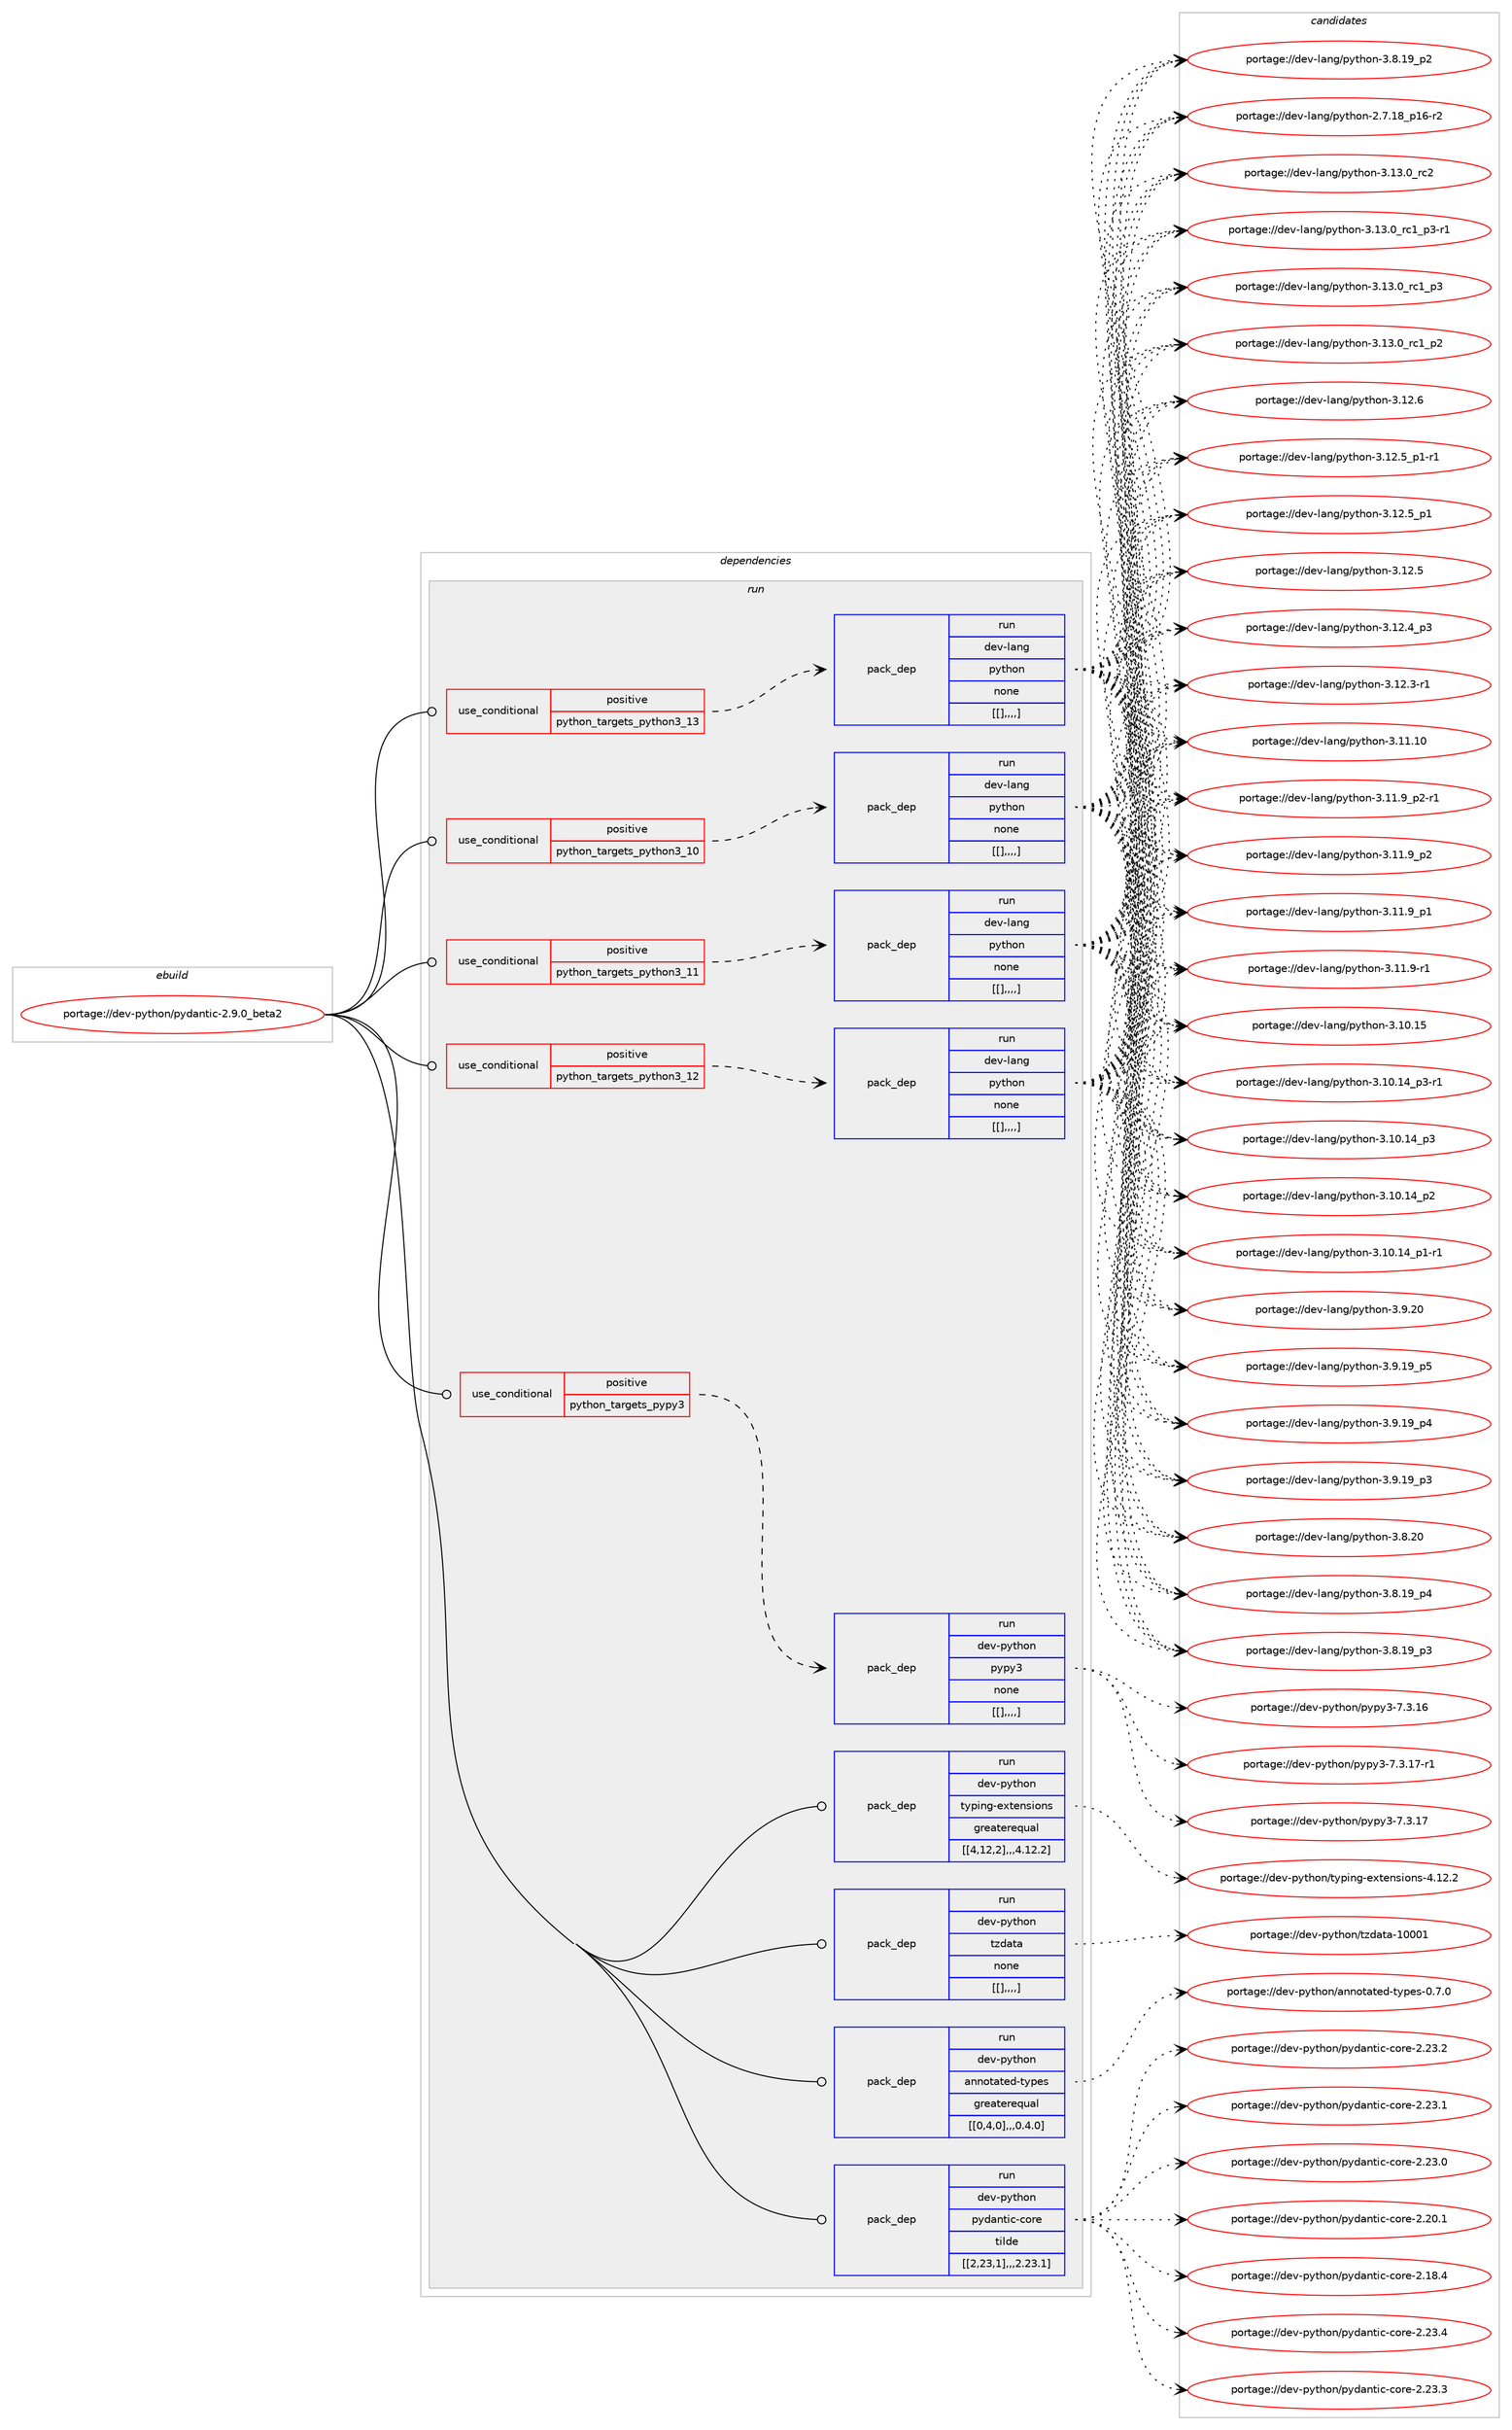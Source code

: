 digraph prolog {

# *************
# Graph options
# *************

newrank=true;
concentrate=true;
compound=true;
graph [rankdir=LR,fontname=Helvetica,fontsize=10,ranksep=1.5];#, ranksep=2.5, nodesep=0.2];
edge  [arrowhead=vee];
node  [fontname=Helvetica,fontsize=10];

# **********
# The ebuild
# **********

subgraph cluster_leftcol {
color=gray;
label=<<i>ebuild</i>>;
id [label="portage://dev-python/pydantic-2.9.0_beta2", color=red, width=4, href="../dev-python/pydantic-2.9.0_beta2.svg"];
}

# ****************
# The dependencies
# ****************

subgraph cluster_midcol {
color=gray;
label=<<i>dependencies</i>>;
subgraph cluster_compile {
fillcolor="#eeeeee";
style=filled;
label=<<i>compile</i>>;
}
subgraph cluster_compileandrun {
fillcolor="#eeeeee";
style=filled;
label=<<i>compile and run</i>>;
}
subgraph cluster_run {
fillcolor="#eeeeee";
style=filled;
label=<<i>run</i>>;
subgraph cond37557 {
dependency157684 [label=<<TABLE BORDER="0" CELLBORDER="1" CELLSPACING="0" CELLPADDING="4"><TR><TD ROWSPAN="3" CELLPADDING="10">use_conditional</TD></TR><TR><TD>positive</TD></TR><TR><TD>python_targets_pypy3</TD></TR></TABLE>>, shape=none, color=red];
subgraph pack118907 {
dependency157685 [label=<<TABLE BORDER="0" CELLBORDER="1" CELLSPACING="0" CELLPADDING="4" WIDTH="220"><TR><TD ROWSPAN="6" CELLPADDING="30">pack_dep</TD></TR><TR><TD WIDTH="110">run</TD></TR><TR><TD>dev-python</TD></TR><TR><TD>pypy3</TD></TR><TR><TD>none</TD></TR><TR><TD>[[],,,,]</TD></TR></TABLE>>, shape=none, color=blue];
}
dependency157684:e -> dependency157685:w [weight=20,style="dashed",arrowhead="vee"];
}
id:e -> dependency157684:w [weight=20,style="solid",arrowhead="odot"];
subgraph cond37558 {
dependency157686 [label=<<TABLE BORDER="0" CELLBORDER="1" CELLSPACING="0" CELLPADDING="4"><TR><TD ROWSPAN="3" CELLPADDING="10">use_conditional</TD></TR><TR><TD>positive</TD></TR><TR><TD>python_targets_python3_10</TD></TR></TABLE>>, shape=none, color=red];
subgraph pack118908 {
dependency157687 [label=<<TABLE BORDER="0" CELLBORDER="1" CELLSPACING="0" CELLPADDING="4" WIDTH="220"><TR><TD ROWSPAN="6" CELLPADDING="30">pack_dep</TD></TR><TR><TD WIDTH="110">run</TD></TR><TR><TD>dev-lang</TD></TR><TR><TD>python</TD></TR><TR><TD>none</TD></TR><TR><TD>[[],,,,]</TD></TR></TABLE>>, shape=none, color=blue];
}
dependency157686:e -> dependency157687:w [weight=20,style="dashed",arrowhead="vee"];
}
id:e -> dependency157686:w [weight=20,style="solid",arrowhead="odot"];
subgraph cond37559 {
dependency157688 [label=<<TABLE BORDER="0" CELLBORDER="1" CELLSPACING="0" CELLPADDING="4"><TR><TD ROWSPAN="3" CELLPADDING="10">use_conditional</TD></TR><TR><TD>positive</TD></TR><TR><TD>python_targets_python3_11</TD></TR></TABLE>>, shape=none, color=red];
subgraph pack118909 {
dependency157689 [label=<<TABLE BORDER="0" CELLBORDER="1" CELLSPACING="0" CELLPADDING="4" WIDTH="220"><TR><TD ROWSPAN="6" CELLPADDING="30">pack_dep</TD></TR><TR><TD WIDTH="110">run</TD></TR><TR><TD>dev-lang</TD></TR><TR><TD>python</TD></TR><TR><TD>none</TD></TR><TR><TD>[[],,,,]</TD></TR></TABLE>>, shape=none, color=blue];
}
dependency157688:e -> dependency157689:w [weight=20,style="dashed",arrowhead="vee"];
}
id:e -> dependency157688:w [weight=20,style="solid",arrowhead="odot"];
subgraph cond37560 {
dependency157690 [label=<<TABLE BORDER="0" CELLBORDER="1" CELLSPACING="0" CELLPADDING="4"><TR><TD ROWSPAN="3" CELLPADDING="10">use_conditional</TD></TR><TR><TD>positive</TD></TR><TR><TD>python_targets_python3_12</TD></TR></TABLE>>, shape=none, color=red];
subgraph pack118910 {
dependency157691 [label=<<TABLE BORDER="0" CELLBORDER="1" CELLSPACING="0" CELLPADDING="4" WIDTH="220"><TR><TD ROWSPAN="6" CELLPADDING="30">pack_dep</TD></TR><TR><TD WIDTH="110">run</TD></TR><TR><TD>dev-lang</TD></TR><TR><TD>python</TD></TR><TR><TD>none</TD></TR><TR><TD>[[],,,,]</TD></TR></TABLE>>, shape=none, color=blue];
}
dependency157690:e -> dependency157691:w [weight=20,style="dashed",arrowhead="vee"];
}
id:e -> dependency157690:w [weight=20,style="solid",arrowhead="odot"];
subgraph cond37561 {
dependency157692 [label=<<TABLE BORDER="0" CELLBORDER="1" CELLSPACING="0" CELLPADDING="4"><TR><TD ROWSPAN="3" CELLPADDING="10">use_conditional</TD></TR><TR><TD>positive</TD></TR><TR><TD>python_targets_python3_13</TD></TR></TABLE>>, shape=none, color=red];
subgraph pack118911 {
dependency157693 [label=<<TABLE BORDER="0" CELLBORDER="1" CELLSPACING="0" CELLPADDING="4" WIDTH="220"><TR><TD ROWSPAN="6" CELLPADDING="30">pack_dep</TD></TR><TR><TD WIDTH="110">run</TD></TR><TR><TD>dev-lang</TD></TR><TR><TD>python</TD></TR><TR><TD>none</TD></TR><TR><TD>[[],,,,]</TD></TR></TABLE>>, shape=none, color=blue];
}
dependency157692:e -> dependency157693:w [weight=20,style="dashed",arrowhead="vee"];
}
id:e -> dependency157692:w [weight=20,style="solid",arrowhead="odot"];
subgraph pack118912 {
dependency157694 [label=<<TABLE BORDER="0" CELLBORDER="1" CELLSPACING="0" CELLPADDING="4" WIDTH="220"><TR><TD ROWSPAN="6" CELLPADDING="30">pack_dep</TD></TR><TR><TD WIDTH="110">run</TD></TR><TR><TD>dev-python</TD></TR><TR><TD>annotated-types</TD></TR><TR><TD>greaterequal</TD></TR><TR><TD>[[0,4,0],,,0.4.0]</TD></TR></TABLE>>, shape=none, color=blue];
}
id:e -> dependency157694:w [weight=20,style="solid",arrowhead="odot"];
subgraph pack118913 {
dependency157695 [label=<<TABLE BORDER="0" CELLBORDER="1" CELLSPACING="0" CELLPADDING="4" WIDTH="220"><TR><TD ROWSPAN="6" CELLPADDING="30">pack_dep</TD></TR><TR><TD WIDTH="110">run</TD></TR><TR><TD>dev-python</TD></TR><TR><TD>pydantic-core</TD></TR><TR><TD>tilde</TD></TR><TR><TD>[[2,23,1],,,2.23.1]</TD></TR></TABLE>>, shape=none, color=blue];
}
id:e -> dependency157695:w [weight=20,style="solid",arrowhead="odot"];
subgraph pack118914 {
dependency157696 [label=<<TABLE BORDER="0" CELLBORDER="1" CELLSPACING="0" CELLPADDING="4" WIDTH="220"><TR><TD ROWSPAN="6" CELLPADDING="30">pack_dep</TD></TR><TR><TD WIDTH="110">run</TD></TR><TR><TD>dev-python</TD></TR><TR><TD>typing-extensions</TD></TR><TR><TD>greaterequal</TD></TR><TR><TD>[[4,12,2],,,4.12.2]</TD></TR></TABLE>>, shape=none, color=blue];
}
id:e -> dependency157696:w [weight=20,style="solid",arrowhead="odot"];
subgraph pack118915 {
dependency157697 [label=<<TABLE BORDER="0" CELLBORDER="1" CELLSPACING="0" CELLPADDING="4" WIDTH="220"><TR><TD ROWSPAN="6" CELLPADDING="30">pack_dep</TD></TR><TR><TD WIDTH="110">run</TD></TR><TR><TD>dev-python</TD></TR><TR><TD>tzdata</TD></TR><TR><TD>none</TD></TR><TR><TD>[[],,,,]</TD></TR></TABLE>>, shape=none, color=blue];
}
id:e -> dependency157697:w [weight=20,style="solid",arrowhead="odot"];
}
}

# **************
# The candidates
# **************

subgraph cluster_choices {
rank=same;
color=gray;
label=<<i>candidates</i>>;

subgraph choice118907 {
color=black;
nodesep=1;
choice100101118451121211161041111104711212111212151455546514649554511449 [label="portage://dev-python/pypy3-7.3.17-r1", color=red, width=4,href="../dev-python/pypy3-7.3.17-r1.svg"];
choice10010111845112121116104111110471121211121215145554651464955 [label="portage://dev-python/pypy3-7.3.17", color=red, width=4,href="../dev-python/pypy3-7.3.17.svg"];
choice10010111845112121116104111110471121211121215145554651464954 [label="portage://dev-python/pypy3-7.3.16", color=red, width=4,href="../dev-python/pypy3-7.3.16.svg"];
dependency157685:e -> choice100101118451121211161041111104711212111212151455546514649554511449:w [style=dotted,weight="100"];
dependency157685:e -> choice10010111845112121116104111110471121211121215145554651464955:w [style=dotted,weight="100"];
dependency157685:e -> choice10010111845112121116104111110471121211121215145554651464954:w [style=dotted,weight="100"];
}
subgraph choice118908 {
color=black;
nodesep=1;
choice10010111845108971101034711212111610411111045514649514648951149950 [label="portage://dev-lang/python-3.13.0_rc2", color=red, width=4,href="../dev-lang/python-3.13.0_rc2.svg"];
choice1001011184510897110103471121211161041111104551464951464895114994995112514511449 [label="portage://dev-lang/python-3.13.0_rc1_p3-r1", color=red, width=4,href="../dev-lang/python-3.13.0_rc1_p3-r1.svg"];
choice100101118451089711010347112121116104111110455146495146489511499499511251 [label="portage://dev-lang/python-3.13.0_rc1_p3", color=red, width=4,href="../dev-lang/python-3.13.0_rc1_p3.svg"];
choice100101118451089711010347112121116104111110455146495146489511499499511250 [label="portage://dev-lang/python-3.13.0_rc1_p2", color=red, width=4,href="../dev-lang/python-3.13.0_rc1_p2.svg"];
choice10010111845108971101034711212111610411111045514649504654 [label="portage://dev-lang/python-3.12.6", color=red, width=4,href="../dev-lang/python-3.12.6.svg"];
choice1001011184510897110103471121211161041111104551464950465395112494511449 [label="portage://dev-lang/python-3.12.5_p1-r1", color=red, width=4,href="../dev-lang/python-3.12.5_p1-r1.svg"];
choice100101118451089711010347112121116104111110455146495046539511249 [label="portage://dev-lang/python-3.12.5_p1", color=red, width=4,href="../dev-lang/python-3.12.5_p1.svg"];
choice10010111845108971101034711212111610411111045514649504653 [label="portage://dev-lang/python-3.12.5", color=red, width=4,href="../dev-lang/python-3.12.5.svg"];
choice100101118451089711010347112121116104111110455146495046529511251 [label="portage://dev-lang/python-3.12.4_p3", color=red, width=4,href="../dev-lang/python-3.12.4_p3.svg"];
choice100101118451089711010347112121116104111110455146495046514511449 [label="portage://dev-lang/python-3.12.3-r1", color=red, width=4,href="../dev-lang/python-3.12.3-r1.svg"];
choice1001011184510897110103471121211161041111104551464949464948 [label="portage://dev-lang/python-3.11.10", color=red, width=4,href="../dev-lang/python-3.11.10.svg"];
choice1001011184510897110103471121211161041111104551464949465795112504511449 [label="portage://dev-lang/python-3.11.9_p2-r1", color=red, width=4,href="../dev-lang/python-3.11.9_p2-r1.svg"];
choice100101118451089711010347112121116104111110455146494946579511250 [label="portage://dev-lang/python-3.11.9_p2", color=red, width=4,href="../dev-lang/python-3.11.9_p2.svg"];
choice100101118451089711010347112121116104111110455146494946579511249 [label="portage://dev-lang/python-3.11.9_p1", color=red, width=4,href="../dev-lang/python-3.11.9_p1.svg"];
choice100101118451089711010347112121116104111110455146494946574511449 [label="portage://dev-lang/python-3.11.9-r1", color=red, width=4,href="../dev-lang/python-3.11.9-r1.svg"];
choice1001011184510897110103471121211161041111104551464948464953 [label="portage://dev-lang/python-3.10.15", color=red, width=4,href="../dev-lang/python-3.10.15.svg"];
choice100101118451089711010347112121116104111110455146494846495295112514511449 [label="portage://dev-lang/python-3.10.14_p3-r1", color=red, width=4,href="../dev-lang/python-3.10.14_p3-r1.svg"];
choice10010111845108971101034711212111610411111045514649484649529511251 [label="portage://dev-lang/python-3.10.14_p3", color=red, width=4,href="../dev-lang/python-3.10.14_p3.svg"];
choice10010111845108971101034711212111610411111045514649484649529511250 [label="portage://dev-lang/python-3.10.14_p2", color=red, width=4,href="../dev-lang/python-3.10.14_p2.svg"];
choice100101118451089711010347112121116104111110455146494846495295112494511449 [label="portage://dev-lang/python-3.10.14_p1-r1", color=red, width=4,href="../dev-lang/python-3.10.14_p1-r1.svg"];
choice10010111845108971101034711212111610411111045514657465048 [label="portage://dev-lang/python-3.9.20", color=red, width=4,href="../dev-lang/python-3.9.20.svg"];
choice100101118451089711010347112121116104111110455146574649579511253 [label="portage://dev-lang/python-3.9.19_p5", color=red, width=4,href="../dev-lang/python-3.9.19_p5.svg"];
choice100101118451089711010347112121116104111110455146574649579511252 [label="portage://dev-lang/python-3.9.19_p4", color=red, width=4,href="../dev-lang/python-3.9.19_p4.svg"];
choice100101118451089711010347112121116104111110455146574649579511251 [label="portage://dev-lang/python-3.9.19_p3", color=red, width=4,href="../dev-lang/python-3.9.19_p3.svg"];
choice10010111845108971101034711212111610411111045514656465048 [label="portage://dev-lang/python-3.8.20", color=red, width=4,href="../dev-lang/python-3.8.20.svg"];
choice100101118451089711010347112121116104111110455146564649579511252 [label="portage://dev-lang/python-3.8.19_p4", color=red, width=4,href="../dev-lang/python-3.8.19_p4.svg"];
choice100101118451089711010347112121116104111110455146564649579511251 [label="portage://dev-lang/python-3.8.19_p3", color=red, width=4,href="../dev-lang/python-3.8.19_p3.svg"];
choice100101118451089711010347112121116104111110455146564649579511250 [label="portage://dev-lang/python-3.8.19_p2", color=red, width=4,href="../dev-lang/python-3.8.19_p2.svg"];
choice100101118451089711010347112121116104111110455046554649569511249544511450 [label="portage://dev-lang/python-2.7.18_p16-r2", color=red, width=4,href="../dev-lang/python-2.7.18_p16-r2.svg"];
dependency157687:e -> choice10010111845108971101034711212111610411111045514649514648951149950:w [style=dotted,weight="100"];
dependency157687:e -> choice1001011184510897110103471121211161041111104551464951464895114994995112514511449:w [style=dotted,weight="100"];
dependency157687:e -> choice100101118451089711010347112121116104111110455146495146489511499499511251:w [style=dotted,weight="100"];
dependency157687:e -> choice100101118451089711010347112121116104111110455146495146489511499499511250:w [style=dotted,weight="100"];
dependency157687:e -> choice10010111845108971101034711212111610411111045514649504654:w [style=dotted,weight="100"];
dependency157687:e -> choice1001011184510897110103471121211161041111104551464950465395112494511449:w [style=dotted,weight="100"];
dependency157687:e -> choice100101118451089711010347112121116104111110455146495046539511249:w [style=dotted,weight="100"];
dependency157687:e -> choice10010111845108971101034711212111610411111045514649504653:w [style=dotted,weight="100"];
dependency157687:e -> choice100101118451089711010347112121116104111110455146495046529511251:w [style=dotted,weight="100"];
dependency157687:e -> choice100101118451089711010347112121116104111110455146495046514511449:w [style=dotted,weight="100"];
dependency157687:e -> choice1001011184510897110103471121211161041111104551464949464948:w [style=dotted,weight="100"];
dependency157687:e -> choice1001011184510897110103471121211161041111104551464949465795112504511449:w [style=dotted,weight="100"];
dependency157687:e -> choice100101118451089711010347112121116104111110455146494946579511250:w [style=dotted,weight="100"];
dependency157687:e -> choice100101118451089711010347112121116104111110455146494946579511249:w [style=dotted,weight="100"];
dependency157687:e -> choice100101118451089711010347112121116104111110455146494946574511449:w [style=dotted,weight="100"];
dependency157687:e -> choice1001011184510897110103471121211161041111104551464948464953:w [style=dotted,weight="100"];
dependency157687:e -> choice100101118451089711010347112121116104111110455146494846495295112514511449:w [style=dotted,weight="100"];
dependency157687:e -> choice10010111845108971101034711212111610411111045514649484649529511251:w [style=dotted,weight="100"];
dependency157687:e -> choice10010111845108971101034711212111610411111045514649484649529511250:w [style=dotted,weight="100"];
dependency157687:e -> choice100101118451089711010347112121116104111110455146494846495295112494511449:w [style=dotted,weight="100"];
dependency157687:e -> choice10010111845108971101034711212111610411111045514657465048:w [style=dotted,weight="100"];
dependency157687:e -> choice100101118451089711010347112121116104111110455146574649579511253:w [style=dotted,weight="100"];
dependency157687:e -> choice100101118451089711010347112121116104111110455146574649579511252:w [style=dotted,weight="100"];
dependency157687:e -> choice100101118451089711010347112121116104111110455146574649579511251:w [style=dotted,weight="100"];
dependency157687:e -> choice10010111845108971101034711212111610411111045514656465048:w [style=dotted,weight="100"];
dependency157687:e -> choice100101118451089711010347112121116104111110455146564649579511252:w [style=dotted,weight="100"];
dependency157687:e -> choice100101118451089711010347112121116104111110455146564649579511251:w [style=dotted,weight="100"];
dependency157687:e -> choice100101118451089711010347112121116104111110455146564649579511250:w [style=dotted,weight="100"];
dependency157687:e -> choice100101118451089711010347112121116104111110455046554649569511249544511450:w [style=dotted,weight="100"];
}
subgraph choice118909 {
color=black;
nodesep=1;
choice10010111845108971101034711212111610411111045514649514648951149950 [label="portage://dev-lang/python-3.13.0_rc2", color=red, width=4,href="../dev-lang/python-3.13.0_rc2.svg"];
choice1001011184510897110103471121211161041111104551464951464895114994995112514511449 [label="portage://dev-lang/python-3.13.0_rc1_p3-r1", color=red, width=4,href="../dev-lang/python-3.13.0_rc1_p3-r1.svg"];
choice100101118451089711010347112121116104111110455146495146489511499499511251 [label="portage://dev-lang/python-3.13.0_rc1_p3", color=red, width=4,href="../dev-lang/python-3.13.0_rc1_p3.svg"];
choice100101118451089711010347112121116104111110455146495146489511499499511250 [label="portage://dev-lang/python-3.13.0_rc1_p2", color=red, width=4,href="../dev-lang/python-3.13.0_rc1_p2.svg"];
choice10010111845108971101034711212111610411111045514649504654 [label="portage://dev-lang/python-3.12.6", color=red, width=4,href="../dev-lang/python-3.12.6.svg"];
choice1001011184510897110103471121211161041111104551464950465395112494511449 [label="portage://dev-lang/python-3.12.5_p1-r1", color=red, width=4,href="../dev-lang/python-3.12.5_p1-r1.svg"];
choice100101118451089711010347112121116104111110455146495046539511249 [label="portage://dev-lang/python-3.12.5_p1", color=red, width=4,href="../dev-lang/python-3.12.5_p1.svg"];
choice10010111845108971101034711212111610411111045514649504653 [label="portage://dev-lang/python-3.12.5", color=red, width=4,href="../dev-lang/python-3.12.5.svg"];
choice100101118451089711010347112121116104111110455146495046529511251 [label="portage://dev-lang/python-3.12.4_p3", color=red, width=4,href="../dev-lang/python-3.12.4_p3.svg"];
choice100101118451089711010347112121116104111110455146495046514511449 [label="portage://dev-lang/python-3.12.3-r1", color=red, width=4,href="../dev-lang/python-3.12.3-r1.svg"];
choice1001011184510897110103471121211161041111104551464949464948 [label="portage://dev-lang/python-3.11.10", color=red, width=4,href="../dev-lang/python-3.11.10.svg"];
choice1001011184510897110103471121211161041111104551464949465795112504511449 [label="portage://dev-lang/python-3.11.9_p2-r1", color=red, width=4,href="../dev-lang/python-3.11.9_p2-r1.svg"];
choice100101118451089711010347112121116104111110455146494946579511250 [label="portage://dev-lang/python-3.11.9_p2", color=red, width=4,href="../dev-lang/python-3.11.9_p2.svg"];
choice100101118451089711010347112121116104111110455146494946579511249 [label="portage://dev-lang/python-3.11.9_p1", color=red, width=4,href="../dev-lang/python-3.11.9_p1.svg"];
choice100101118451089711010347112121116104111110455146494946574511449 [label="portage://dev-lang/python-3.11.9-r1", color=red, width=4,href="../dev-lang/python-3.11.9-r1.svg"];
choice1001011184510897110103471121211161041111104551464948464953 [label="portage://dev-lang/python-3.10.15", color=red, width=4,href="../dev-lang/python-3.10.15.svg"];
choice100101118451089711010347112121116104111110455146494846495295112514511449 [label="portage://dev-lang/python-3.10.14_p3-r1", color=red, width=4,href="../dev-lang/python-3.10.14_p3-r1.svg"];
choice10010111845108971101034711212111610411111045514649484649529511251 [label="portage://dev-lang/python-3.10.14_p3", color=red, width=4,href="../dev-lang/python-3.10.14_p3.svg"];
choice10010111845108971101034711212111610411111045514649484649529511250 [label="portage://dev-lang/python-3.10.14_p2", color=red, width=4,href="../dev-lang/python-3.10.14_p2.svg"];
choice100101118451089711010347112121116104111110455146494846495295112494511449 [label="portage://dev-lang/python-3.10.14_p1-r1", color=red, width=4,href="../dev-lang/python-3.10.14_p1-r1.svg"];
choice10010111845108971101034711212111610411111045514657465048 [label="portage://dev-lang/python-3.9.20", color=red, width=4,href="../dev-lang/python-3.9.20.svg"];
choice100101118451089711010347112121116104111110455146574649579511253 [label="portage://dev-lang/python-3.9.19_p5", color=red, width=4,href="../dev-lang/python-3.9.19_p5.svg"];
choice100101118451089711010347112121116104111110455146574649579511252 [label="portage://dev-lang/python-3.9.19_p4", color=red, width=4,href="../dev-lang/python-3.9.19_p4.svg"];
choice100101118451089711010347112121116104111110455146574649579511251 [label="portage://dev-lang/python-3.9.19_p3", color=red, width=4,href="../dev-lang/python-3.9.19_p3.svg"];
choice10010111845108971101034711212111610411111045514656465048 [label="portage://dev-lang/python-3.8.20", color=red, width=4,href="../dev-lang/python-3.8.20.svg"];
choice100101118451089711010347112121116104111110455146564649579511252 [label="portage://dev-lang/python-3.8.19_p4", color=red, width=4,href="../dev-lang/python-3.8.19_p4.svg"];
choice100101118451089711010347112121116104111110455146564649579511251 [label="portage://dev-lang/python-3.8.19_p3", color=red, width=4,href="../dev-lang/python-3.8.19_p3.svg"];
choice100101118451089711010347112121116104111110455146564649579511250 [label="portage://dev-lang/python-3.8.19_p2", color=red, width=4,href="../dev-lang/python-3.8.19_p2.svg"];
choice100101118451089711010347112121116104111110455046554649569511249544511450 [label="portage://dev-lang/python-2.7.18_p16-r2", color=red, width=4,href="../dev-lang/python-2.7.18_p16-r2.svg"];
dependency157689:e -> choice10010111845108971101034711212111610411111045514649514648951149950:w [style=dotted,weight="100"];
dependency157689:e -> choice1001011184510897110103471121211161041111104551464951464895114994995112514511449:w [style=dotted,weight="100"];
dependency157689:e -> choice100101118451089711010347112121116104111110455146495146489511499499511251:w [style=dotted,weight="100"];
dependency157689:e -> choice100101118451089711010347112121116104111110455146495146489511499499511250:w [style=dotted,weight="100"];
dependency157689:e -> choice10010111845108971101034711212111610411111045514649504654:w [style=dotted,weight="100"];
dependency157689:e -> choice1001011184510897110103471121211161041111104551464950465395112494511449:w [style=dotted,weight="100"];
dependency157689:e -> choice100101118451089711010347112121116104111110455146495046539511249:w [style=dotted,weight="100"];
dependency157689:e -> choice10010111845108971101034711212111610411111045514649504653:w [style=dotted,weight="100"];
dependency157689:e -> choice100101118451089711010347112121116104111110455146495046529511251:w [style=dotted,weight="100"];
dependency157689:e -> choice100101118451089711010347112121116104111110455146495046514511449:w [style=dotted,weight="100"];
dependency157689:e -> choice1001011184510897110103471121211161041111104551464949464948:w [style=dotted,weight="100"];
dependency157689:e -> choice1001011184510897110103471121211161041111104551464949465795112504511449:w [style=dotted,weight="100"];
dependency157689:e -> choice100101118451089711010347112121116104111110455146494946579511250:w [style=dotted,weight="100"];
dependency157689:e -> choice100101118451089711010347112121116104111110455146494946579511249:w [style=dotted,weight="100"];
dependency157689:e -> choice100101118451089711010347112121116104111110455146494946574511449:w [style=dotted,weight="100"];
dependency157689:e -> choice1001011184510897110103471121211161041111104551464948464953:w [style=dotted,weight="100"];
dependency157689:e -> choice100101118451089711010347112121116104111110455146494846495295112514511449:w [style=dotted,weight="100"];
dependency157689:e -> choice10010111845108971101034711212111610411111045514649484649529511251:w [style=dotted,weight="100"];
dependency157689:e -> choice10010111845108971101034711212111610411111045514649484649529511250:w [style=dotted,weight="100"];
dependency157689:e -> choice100101118451089711010347112121116104111110455146494846495295112494511449:w [style=dotted,weight="100"];
dependency157689:e -> choice10010111845108971101034711212111610411111045514657465048:w [style=dotted,weight="100"];
dependency157689:e -> choice100101118451089711010347112121116104111110455146574649579511253:w [style=dotted,weight="100"];
dependency157689:e -> choice100101118451089711010347112121116104111110455146574649579511252:w [style=dotted,weight="100"];
dependency157689:e -> choice100101118451089711010347112121116104111110455146574649579511251:w [style=dotted,weight="100"];
dependency157689:e -> choice10010111845108971101034711212111610411111045514656465048:w [style=dotted,weight="100"];
dependency157689:e -> choice100101118451089711010347112121116104111110455146564649579511252:w [style=dotted,weight="100"];
dependency157689:e -> choice100101118451089711010347112121116104111110455146564649579511251:w [style=dotted,weight="100"];
dependency157689:e -> choice100101118451089711010347112121116104111110455146564649579511250:w [style=dotted,weight="100"];
dependency157689:e -> choice100101118451089711010347112121116104111110455046554649569511249544511450:w [style=dotted,weight="100"];
}
subgraph choice118910 {
color=black;
nodesep=1;
choice10010111845108971101034711212111610411111045514649514648951149950 [label="portage://dev-lang/python-3.13.0_rc2", color=red, width=4,href="../dev-lang/python-3.13.0_rc2.svg"];
choice1001011184510897110103471121211161041111104551464951464895114994995112514511449 [label="portage://dev-lang/python-3.13.0_rc1_p3-r1", color=red, width=4,href="../dev-lang/python-3.13.0_rc1_p3-r1.svg"];
choice100101118451089711010347112121116104111110455146495146489511499499511251 [label="portage://dev-lang/python-3.13.0_rc1_p3", color=red, width=4,href="../dev-lang/python-3.13.0_rc1_p3.svg"];
choice100101118451089711010347112121116104111110455146495146489511499499511250 [label="portage://dev-lang/python-3.13.0_rc1_p2", color=red, width=4,href="../dev-lang/python-3.13.0_rc1_p2.svg"];
choice10010111845108971101034711212111610411111045514649504654 [label="portage://dev-lang/python-3.12.6", color=red, width=4,href="../dev-lang/python-3.12.6.svg"];
choice1001011184510897110103471121211161041111104551464950465395112494511449 [label="portage://dev-lang/python-3.12.5_p1-r1", color=red, width=4,href="../dev-lang/python-3.12.5_p1-r1.svg"];
choice100101118451089711010347112121116104111110455146495046539511249 [label="portage://dev-lang/python-3.12.5_p1", color=red, width=4,href="../dev-lang/python-3.12.5_p1.svg"];
choice10010111845108971101034711212111610411111045514649504653 [label="portage://dev-lang/python-3.12.5", color=red, width=4,href="../dev-lang/python-3.12.5.svg"];
choice100101118451089711010347112121116104111110455146495046529511251 [label="portage://dev-lang/python-3.12.4_p3", color=red, width=4,href="../dev-lang/python-3.12.4_p3.svg"];
choice100101118451089711010347112121116104111110455146495046514511449 [label="portage://dev-lang/python-3.12.3-r1", color=red, width=4,href="../dev-lang/python-3.12.3-r1.svg"];
choice1001011184510897110103471121211161041111104551464949464948 [label="portage://dev-lang/python-3.11.10", color=red, width=4,href="../dev-lang/python-3.11.10.svg"];
choice1001011184510897110103471121211161041111104551464949465795112504511449 [label="portage://dev-lang/python-3.11.9_p2-r1", color=red, width=4,href="../dev-lang/python-3.11.9_p2-r1.svg"];
choice100101118451089711010347112121116104111110455146494946579511250 [label="portage://dev-lang/python-3.11.9_p2", color=red, width=4,href="../dev-lang/python-3.11.9_p2.svg"];
choice100101118451089711010347112121116104111110455146494946579511249 [label="portage://dev-lang/python-3.11.9_p1", color=red, width=4,href="../dev-lang/python-3.11.9_p1.svg"];
choice100101118451089711010347112121116104111110455146494946574511449 [label="portage://dev-lang/python-3.11.9-r1", color=red, width=4,href="../dev-lang/python-3.11.9-r1.svg"];
choice1001011184510897110103471121211161041111104551464948464953 [label="portage://dev-lang/python-3.10.15", color=red, width=4,href="../dev-lang/python-3.10.15.svg"];
choice100101118451089711010347112121116104111110455146494846495295112514511449 [label="portage://dev-lang/python-3.10.14_p3-r1", color=red, width=4,href="../dev-lang/python-3.10.14_p3-r1.svg"];
choice10010111845108971101034711212111610411111045514649484649529511251 [label="portage://dev-lang/python-3.10.14_p3", color=red, width=4,href="../dev-lang/python-3.10.14_p3.svg"];
choice10010111845108971101034711212111610411111045514649484649529511250 [label="portage://dev-lang/python-3.10.14_p2", color=red, width=4,href="../dev-lang/python-3.10.14_p2.svg"];
choice100101118451089711010347112121116104111110455146494846495295112494511449 [label="portage://dev-lang/python-3.10.14_p1-r1", color=red, width=4,href="../dev-lang/python-3.10.14_p1-r1.svg"];
choice10010111845108971101034711212111610411111045514657465048 [label="portage://dev-lang/python-3.9.20", color=red, width=4,href="../dev-lang/python-3.9.20.svg"];
choice100101118451089711010347112121116104111110455146574649579511253 [label="portage://dev-lang/python-3.9.19_p5", color=red, width=4,href="../dev-lang/python-3.9.19_p5.svg"];
choice100101118451089711010347112121116104111110455146574649579511252 [label="portage://dev-lang/python-3.9.19_p4", color=red, width=4,href="../dev-lang/python-3.9.19_p4.svg"];
choice100101118451089711010347112121116104111110455146574649579511251 [label="portage://dev-lang/python-3.9.19_p3", color=red, width=4,href="../dev-lang/python-3.9.19_p3.svg"];
choice10010111845108971101034711212111610411111045514656465048 [label="portage://dev-lang/python-3.8.20", color=red, width=4,href="../dev-lang/python-3.8.20.svg"];
choice100101118451089711010347112121116104111110455146564649579511252 [label="portage://dev-lang/python-3.8.19_p4", color=red, width=4,href="../dev-lang/python-3.8.19_p4.svg"];
choice100101118451089711010347112121116104111110455146564649579511251 [label="portage://dev-lang/python-3.8.19_p3", color=red, width=4,href="../dev-lang/python-3.8.19_p3.svg"];
choice100101118451089711010347112121116104111110455146564649579511250 [label="portage://dev-lang/python-3.8.19_p2", color=red, width=4,href="../dev-lang/python-3.8.19_p2.svg"];
choice100101118451089711010347112121116104111110455046554649569511249544511450 [label="portage://dev-lang/python-2.7.18_p16-r2", color=red, width=4,href="../dev-lang/python-2.7.18_p16-r2.svg"];
dependency157691:e -> choice10010111845108971101034711212111610411111045514649514648951149950:w [style=dotted,weight="100"];
dependency157691:e -> choice1001011184510897110103471121211161041111104551464951464895114994995112514511449:w [style=dotted,weight="100"];
dependency157691:e -> choice100101118451089711010347112121116104111110455146495146489511499499511251:w [style=dotted,weight="100"];
dependency157691:e -> choice100101118451089711010347112121116104111110455146495146489511499499511250:w [style=dotted,weight="100"];
dependency157691:e -> choice10010111845108971101034711212111610411111045514649504654:w [style=dotted,weight="100"];
dependency157691:e -> choice1001011184510897110103471121211161041111104551464950465395112494511449:w [style=dotted,weight="100"];
dependency157691:e -> choice100101118451089711010347112121116104111110455146495046539511249:w [style=dotted,weight="100"];
dependency157691:e -> choice10010111845108971101034711212111610411111045514649504653:w [style=dotted,weight="100"];
dependency157691:e -> choice100101118451089711010347112121116104111110455146495046529511251:w [style=dotted,weight="100"];
dependency157691:e -> choice100101118451089711010347112121116104111110455146495046514511449:w [style=dotted,weight="100"];
dependency157691:e -> choice1001011184510897110103471121211161041111104551464949464948:w [style=dotted,weight="100"];
dependency157691:e -> choice1001011184510897110103471121211161041111104551464949465795112504511449:w [style=dotted,weight="100"];
dependency157691:e -> choice100101118451089711010347112121116104111110455146494946579511250:w [style=dotted,weight="100"];
dependency157691:e -> choice100101118451089711010347112121116104111110455146494946579511249:w [style=dotted,weight="100"];
dependency157691:e -> choice100101118451089711010347112121116104111110455146494946574511449:w [style=dotted,weight="100"];
dependency157691:e -> choice1001011184510897110103471121211161041111104551464948464953:w [style=dotted,weight="100"];
dependency157691:e -> choice100101118451089711010347112121116104111110455146494846495295112514511449:w [style=dotted,weight="100"];
dependency157691:e -> choice10010111845108971101034711212111610411111045514649484649529511251:w [style=dotted,weight="100"];
dependency157691:e -> choice10010111845108971101034711212111610411111045514649484649529511250:w [style=dotted,weight="100"];
dependency157691:e -> choice100101118451089711010347112121116104111110455146494846495295112494511449:w [style=dotted,weight="100"];
dependency157691:e -> choice10010111845108971101034711212111610411111045514657465048:w [style=dotted,weight="100"];
dependency157691:e -> choice100101118451089711010347112121116104111110455146574649579511253:w [style=dotted,weight="100"];
dependency157691:e -> choice100101118451089711010347112121116104111110455146574649579511252:w [style=dotted,weight="100"];
dependency157691:e -> choice100101118451089711010347112121116104111110455146574649579511251:w [style=dotted,weight="100"];
dependency157691:e -> choice10010111845108971101034711212111610411111045514656465048:w [style=dotted,weight="100"];
dependency157691:e -> choice100101118451089711010347112121116104111110455146564649579511252:w [style=dotted,weight="100"];
dependency157691:e -> choice100101118451089711010347112121116104111110455146564649579511251:w [style=dotted,weight="100"];
dependency157691:e -> choice100101118451089711010347112121116104111110455146564649579511250:w [style=dotted,weight="100"];
dependency157691:e -> choice100101118451089711010347112121116104111110455046554649569511249544511450:w [style=dotted,weight="100"];
}
subgraph choice118911 {
color=black;
nodesep=1;
choice10010111845108971101034711212111610411111045514649514648951149950 [label="portage://dev-lang/python-3.13.0_rc2", color=red, width=4,href="../dev-lang/python-3.13.0_rc2.svg"];
choice1001011184510897110103471121211161041111104551464951464895114994995112514511449 [label="portage://dev-lang/python-3.13.0_rc1_p3-r1", color=red, width=4,href="../dev-lang/python-3.13.0_rc1_p3-r1.svg"];
choice100101118451089711010347112121116104111110455146495146489511499499511251 [label="portage://dev-lang/python-3.13.0_rc1_p3", color=red, width=4,href="../dev-lang/python-3.13.0_rc1_p3.svg"];
choice100101118451089711010347112121116104111110455146495146489511499499511250 [label="portage://dev-lang/python-3.13.0_rc1_p2", color=red, width=4,href="../dev-lang/python-3.13.0_rc1_p2.svg"];
choice10010111845108971101034711212111610411111045514649504654 [label="portage://dev-lang/python-3.12.6", color=red, width=4,href="../dev-lang/python-3.12.6.svg"];
choice1001011184510897110103471121211161041111104551464950465395112494511449 [label="portage://dev-lang/python-3.12.5_p1-r1", color=red, width=4,href="../dev-lang/python-3.12.5_p1-r1.svg"];
choice100101118451089711010347112121116104111110455146495046539511249 [label="portage://dev-lang/python-3.12.5_p1", color=red, width=4,href="../dev-lang/python-3.12.5_p1.svg"];
choice10010111845108971101034711212111610411111045514649504653 [label="portage://dev-lang/python-3.12.5", color=red, width=4,href="../dev-lang/python-3.12.5.svg"];
choice100101118451089711010347112121116104111110455146495046529511251 [label="portage://dev-lang/python-3.12.4_p3", color=red, width=4,href="../dev-lang/python-3.12.4_p3.svg"];
choice100101118451089711010347112121116104111110455146495046514511449 [label="portage://dev-lang/python-3.12.3-r1", color=red, width=4,href="../dev-lang/python-3.12.3-r1.svg"];
choice1001011184510897110103471121211161041111104551464949464948 [label="portage://dev-lang/python-3.11.10", color=red, width=4,href="../dev-lang/python-3.11.10.svg"];
choice1001011184510897110103471121211161041111104551464949465795112504511449 [label="portage://dev-lang/python-3.11.9_p2-r1", color=red, width=4,href="../dev-lang/python-3.11.9_p2-r1.svg"];
choice100101118451089711010347112121116104111110455146494946579511250 [label="portage://dev-lang/python-3.11.9_p2", color=red, width=4,href="../dev-lang/python-3.11.9_p2.svg"];
choice100101118451089711010347112121116104111110455146494946579511249 [label="portage://dev-lang/python-3.11.9_p1", color=red, width=4,href="../dev-lang/python-3.11.9_p1.svg"];
choice100101118451089711010347112121116104111110455146494946574511449 [label="portage://dev-lang/python-3.11.9-r1", color=red, width=4,href="../dev-lang/python-3.11.9-r1.svg"];
choice1001011184510897110103471121211161041111104551464948464953 [label="portage://dev-lang/python-3.10.15", color=red, width=4,href="../dev-lang/python-3.10.15.svg"];
choice100101118451089711010347112121116104111110455146494846495295112514511449 [label="portage://dev-lang/python-3.10.14_p3-r1", color=red, width=4,href="../dev-lang/python-3.10.14_p3-r1.svg"];
choice10010111845108971101034711212111610411111045514649484649529511251 [label="portage://dev-lang/python-3.10.14_p3", color=red, width=4,href="../dev-lang/python-3.10.14_p3.svg"];
choice10010111845108971101034711212111610411111045514649484649529511250 [label="portage://dev-lang/python-3.10.14_p2", color=red, width=4,href="../dev-lang/python-3.10.14_p2.svg"];
choice100101118451089711010347112121116104111110455146494846495295112494511449 [label="portage://dev-lang/python-3.10.14_p1-r1", color=red, width=4,href="../dev-lang/python-3.10.14_p1-r1.svg"];
choice10010111845108971101034711212111610411111045514657465048 [label="portage://dev-lang/python-3.9.20", color=red, width=4,href="../dev-lang/python-3.9.20.svg"];
choice100101118451089711010347112121116104111110455146574649579511253 [label="portage://dev-lang/python-3.9.19_p5", color=red, width=4,href="../dev-lang/python-3.9.19_p5.svg"];
choice100101118451089711010347112121116104111110455146574649579511252 [label="portage://dev-lang/python-3.9.19_p4", color=red, width=4,href="../dev-lang/python-3.9.19_p4.svg"];
choice100101118451089711010347112121116104111110455146574649579511251 [label="portage://dev-lang/python-3.9.19_p3", color=red, width=4,href="../dev-lang/python-3.9.19_p3.svg"];
choice10010111845108971101034711212111610411111045514656465048 [label="portage://dev-lang/python-3.8.20", color=red, width=4,href="../dev-lang/python-3.8.20.svg"];
choice100101118451089711010347112121116104111110455146564649579511252 [label="portage://dev-lang/python-3.8.19_p4", color=red, width=4,href="../dev-lang/python-3.8.19_p4.svg"];
choice100101118451089711010347112121116104111110455146564649579511251 [label="portage://dev-lang/python-3.8.19_p3", color=red, width=4,href="../dev-lang/python-3.8.19_p3.svg"];
choice100101118451089711010347112121116104111110455146564649579511250 [label="portage://dev-lang/python-3.8.19_p2", color=red, width=4,href="../dev-lang/python-3.8.19_p2.svg"];
choice100101118451089711010347112121116104111110455046554649569511249544511450 [label="portage://dev-lang/python-2.7.18_p16-r2", color=red, width=4,href="../dev-lang/python-2.7.18_p16-r2.svg"];
dependency157693:e -> choice10010111845108971101034711212111610411111045514649514648951149950:w [style=dotted,weight="100"];
dependency157693:e -> choice1001011184510897110103471121211161041111104551464951464895114994995112514511449:w [style=dotted,weight="100"];
dependency157693:e -> choice100101118451089711010347112121116104111110455146495146489511499499511251:w [style=dotted,weight="100"];
dependency157693:e -> choice100101118451089711010347112121116104111110455146495146489511499499511250:w [style=dotted,weight="100"];
dependency157693:e -> choice10010111845108971101034711212111610411111045514649504654:w [style=dotted,weight="100"];
dependency157693:e -> choice1001011184510897110103471121211161041111104551464950465395112494511449:w [style=dotted,weight="100"];
dependency157693:e -> choice100101118451089711010347112121116104111110455146495046539511249:w [style=dotted,weight="100"];
dependency157693:e -> choice10010111845108971101034711212111610411111045514649504653:w [style=dotted,weight="100"];
dependency157693:e -> choice100101118451089711010347112121116104111110455146495046529511251:w [style=dotted,weight="100"];
dependency157693:e -> choice100101118451089711010347112121116104111110455146495046514511449:w [style=dotted,weight="100"];
dependency157693:e -> choice1001011184510897110103471121211161041111104551464949464948:w [style=dotted,weight="100"];
dependency157693:e -> choice1001011184510897110103471121211161041111104551464949465795112504511449:w [style=dotted,weight="100"];
dependency157693:e -> choice100101118451089711010347112121116104111110455146494946579511250:w [style=dotted,weight="100"];
dependency157693:e -> choice100101118451089711010347112121116104111110455146494946579511249:w [style=dotted,weight="100"];
dependency157693:e -> choice100101118451089711010347112121116104111110455146494946574511449:w [style=dotted,weight="100"];
dependency157693:e -> choice1001011184510897110103471121211161041111104551464948464953:w [style=dotted,weight="100"];
dependency157693:e -> choice100101118451089711010347112121116104111110455146494846495295112514511449:w [style=dotted,weight="100"];
dependency157693:e -> choice10010111845108971101034711212111610411111045514649484649529511251:w [style=dotted,weight="100"];
dependency157693:e -> choice10010111845108971101034711212111610411111045514649484649529511250:w [style=dotted,weight="100"];
dependency157693:e -> choice100101118451089711010347112121116104111110455146494846495295112494511449:w [style=dotted,weight="100"];
dependency157693:e -> choice10010111845108971101034711212111610411111045514657465048:w [style=dotted,weight="100"];
dependency157693:e -> choice100101118451089711010347112121116104111110455146574649579511253:w [style=dotted,weight="100"];
dependency157693:e -> choice100101118451089711010347112121116104111110455146574649579511252:w [style=dotted,weight="100"];
dependency157693:e -> choice100101118451089711010347112121116104111110455146574649579511251:w [style=dotted,weight="100"];
dependency157693:e -> choice10010111845108971101034711212111610411111045514656465048:w [style=dotted,weight="100"];
dependency157693:e -> choice100101118451089711010347112121116104111110455146564649579511252:w [style=dotted,weight="100"];
dependency157693:e -> choice100101118451089711010347112121116104111110455146564649579511251:w [style=dotted,weight="100"];
dependency157693:e -> choice100101118451089711010347112121116104111110455146564649579511250:w [style=dotted,weight="100"];
dependency157693:e -> choice100101118451089711010347112121116104111110455046554649569511249544511450:w [style=dotted,weight="100"];
}
subgraph choice118912 {
color=black;
nodesep=1;
choice1001011184511212111610411111047971101101111169711610110045116121112101115454846554648 [label="portage://dev-python/annotated-types-0.7.0", color=red, width=4,href="../dev-python/annotated-types-0.7.0.svg"];
dependency157694:e -> choice1001011184511212111610411111047971101101111169711610110045116121112101115454846554648:w [style=dotted,weight="100"];
}
subgraph choice118913 {
color=black;
nodesep=1;
choice10010111845112121116104111110471121211009711011610599459911111410145504650514652 [label="portage://dev-python/pydantic-core-2.23.4", color=red, width=4,href="../dev-python/pydantic-core-2.23.4.svg"];
choice10010111845112121116104111110471121211009711011610599459911111410145504650514651 [label="portage://dev-python/pydantic-core-2.23.3", color=red, width=4,href="../dev-python/pydantic-core-2.23.3.svg"];
choice10010111845112121116104111110471121211009711011610599459911111410145504650514650 [label="portage://dev-python/pydantic-core-2.23.2", color=red, width=4,href="../dev-python/pydantic-core-2.23.2.svg"];
choice10010111845112121116104111110471121211009711011610599459911111410145504650514649 [label="portage://dev-python/pydantic-core-2.23.1", color=red, width=4,href="../dev-python/pydantic-core-2.23.1.svg"];
choice10010111845112121116104111110471121211009711011610599459911111410145504650514648 [label="portage://dev-python/pydantic-core-2.23.0", color=red, width=4,href="../dev-python/pydantic-core-2.23.0.svg"];
choice10010111845112121116104111110471121211009711011610599459911111410145504650484649 [label="portage://dev-python/pydantic-core-2.20.1", color=red, width=4,href="../dev-python/pydantic-core-2.20.1.svg"];
choice10010111845112121116104111110471121211009711011610599459911111410145504649564652 [label="portage://dev-python/pydantic-core-2.18.4", color=red, width=4,href="../dev-python/pydantic-core-2.18.4.svg"];
dependency157695:e -> choice10010111845112121116104111110471121211009711011610599459911111410145504650514652:w [style=dotted,weight="100"];
dependency157695:e -> choice10010111845112121116104111110471121211009711011610599459911111410145504650514651:w [style=dotted,weight="100"];
dependency157695:e -> choice10010111845112121116104111110471121211009711011610599459911111410145504650514650:w [style=dotted,weight="100"];
dependency157695:e -> choice10010111845112121116104111110471121211009711011610599459911111410145504650514649:w [style=dotted,weight="100"];
dependency157695:e -> choice10010111845112121116104111110471121211009711011610599459911111410145504650514648:w [style=dotted,weight="100"];
dependency157695:e -> choice10010111845112121116104111110471121211009711011610599459911111410145504650484649:w [style=dotted,weight="100"];
dependency157695:e -> choice10010111845112121116104111110471121211009711011610599459911111410145504649564652:w [style=dotted,weight="100"];
}
subgraph choice118914 {
color=black;
nodesep=1;
choice10010111845112121116104111110471161211121051101034510112011610111011510511111011545524649504650 [label="portage://dev-python/typing-extensions-4.12.2", color=red, width=4,href="../dev-python/typing-extensions-4.12.2.svg"];
dependency157696:e -> choice10010111845112121116104111110471161211121051101034510112011610111011510511111011545524649504650:w [style=dotted,weight="100"];
}
subgraph choice118915 {
color=black;
nodesep=1;
choice10010111845112121116104111110471161221009711697454948484849 [label="portage://dev-python/tzdata-10001", color=red, width=4,href="../dev-python/tzdata-10001.svg"];
dependency157697:e -> choice10010111845112121116104111110471161221009711697454948484849:w [style=dotted,weight="100"];
}
}

}
